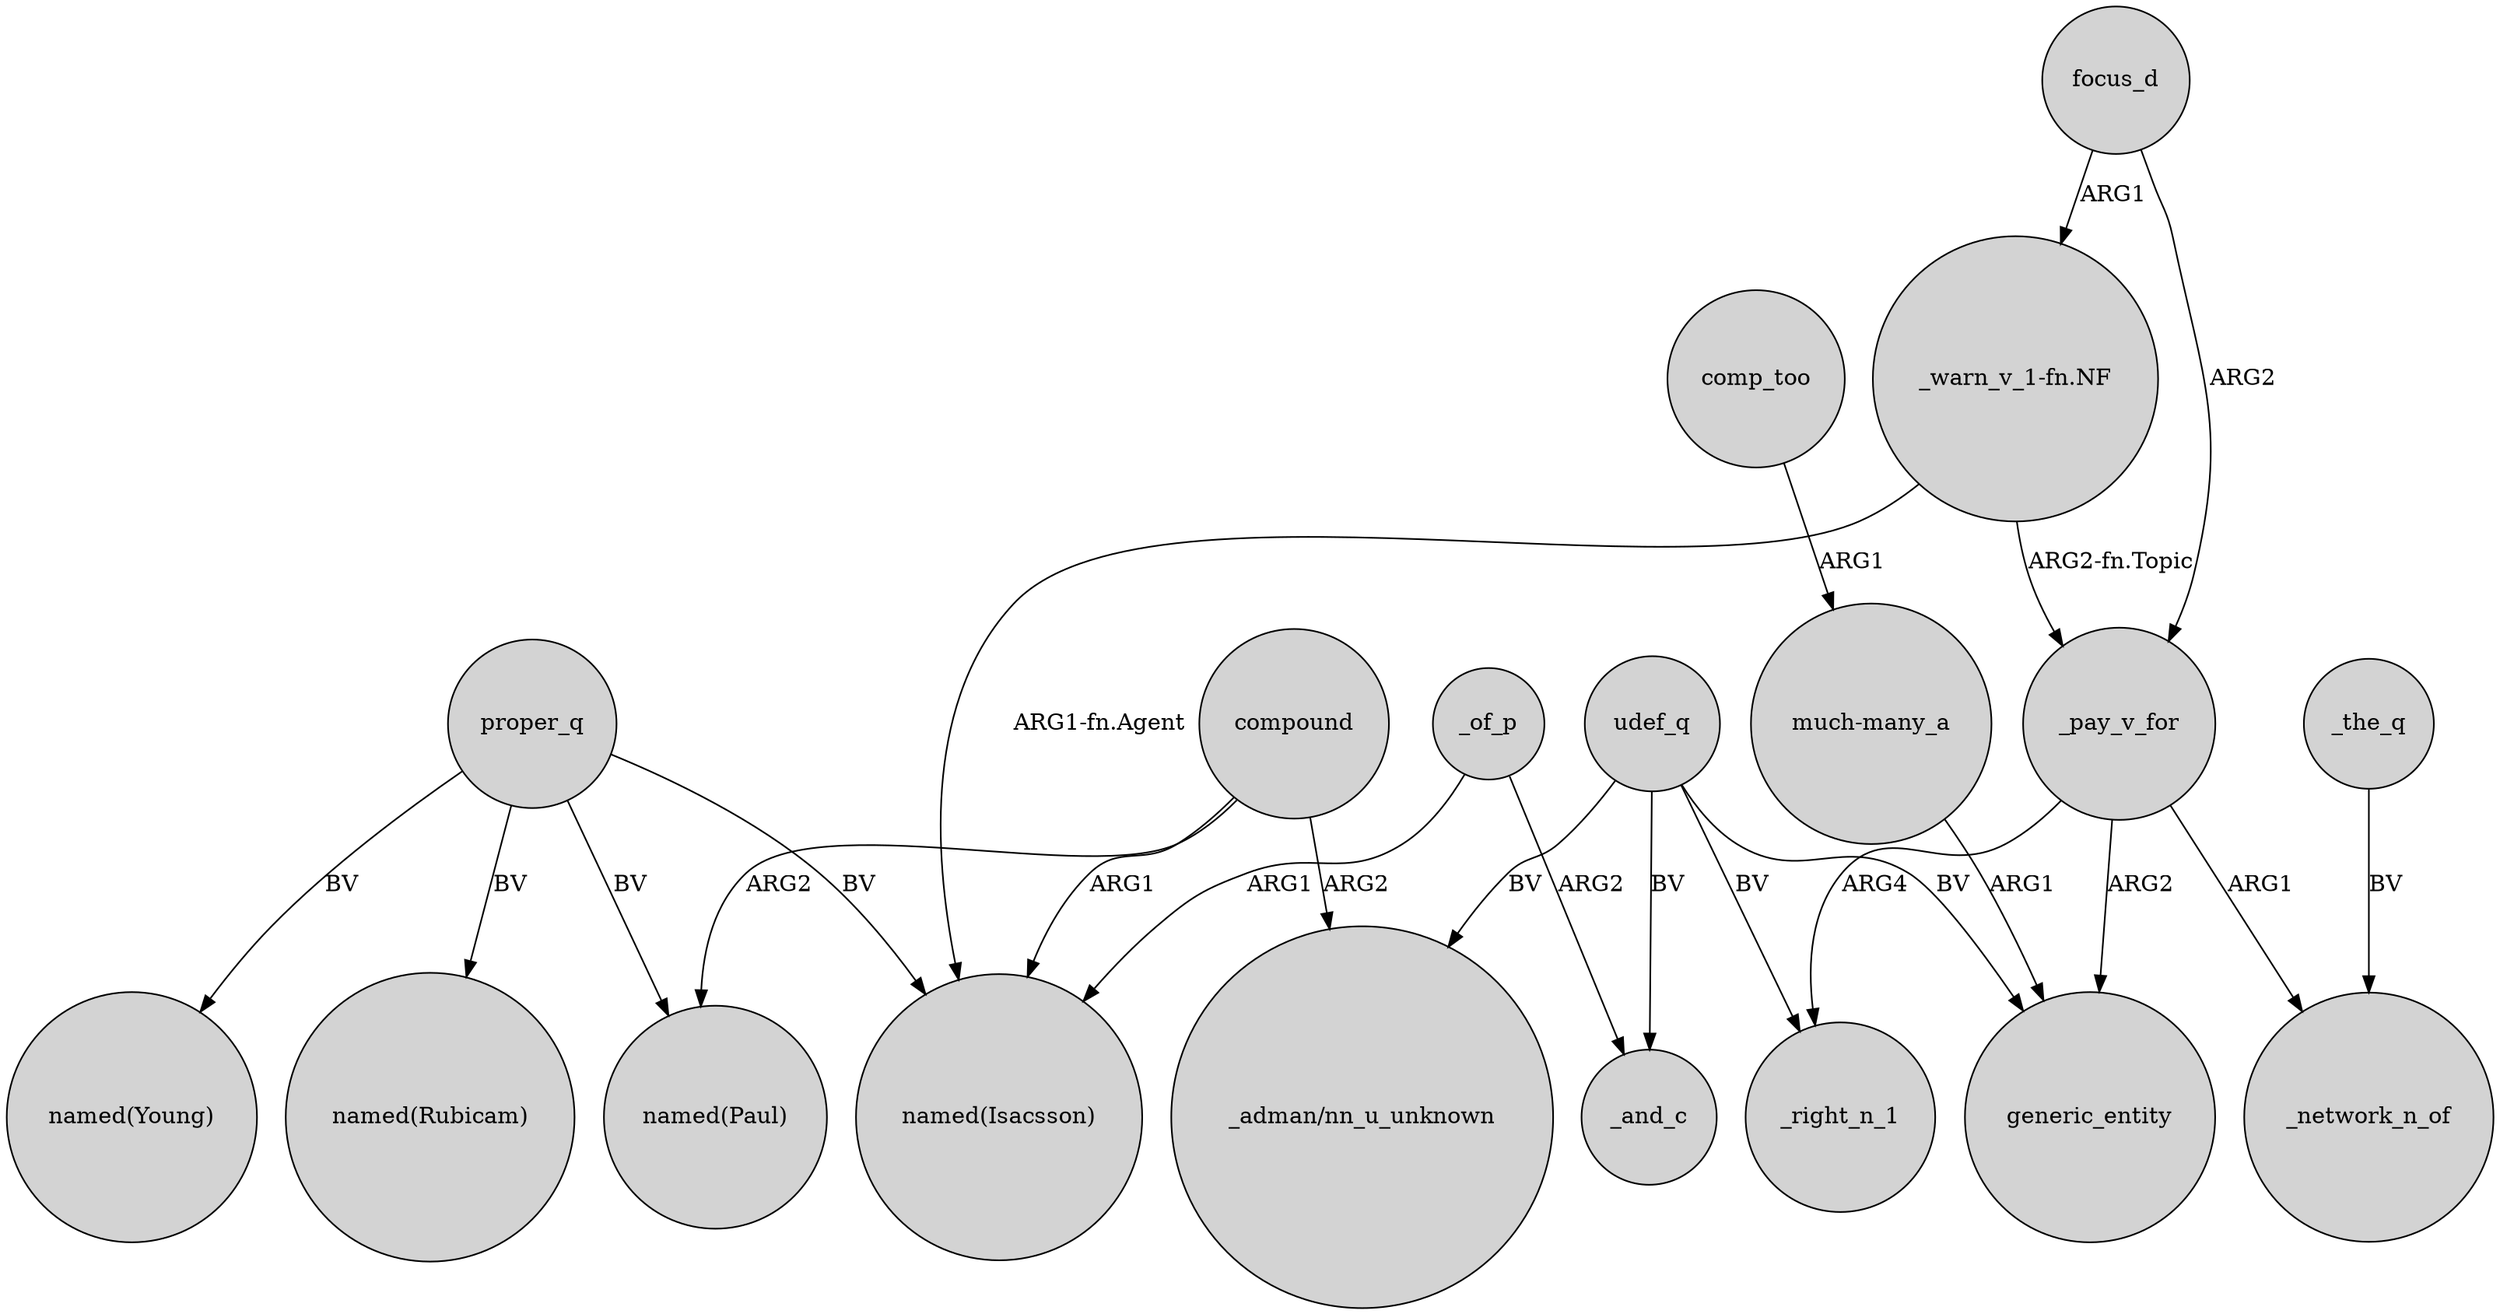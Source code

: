 digraph {
	node [shape=circle style=filled]
	proper_q -> "named(Isacsson)" [label=BV]
	udef_q -> generic_entity [label=BV]
	comp_too -> "much-many_a" [label=ARG1]
	"much-many_a" -> generic_entity [label=ARG1]
	proper_q -> "named(Rubicam)" [label=BV]
	_pay_v_for -> _right_n_1 [label=ARG4]
	"_warn_v_1-fn.NF" -> _pay_v_for [label="ARG2-fn.Topic"]
	_of_p -> _and_c [label=ARG2]
	_pay_v_for -> generic_entity [label=ARG2]
	_pay_v_for -> _network_n_of [label=ARG1]
	"_warn_v_1-fn.NF" -> "named(Isacsson)" [label="ARG1-fn.Agent"]
	udef_q -> "_adman/nn_u_unknown" [label=BV]
	proper_q -> "named(Paul)" [label=BV]
	_the_q -> _network_n_of [label=BV]
	compound -> "_adman/nn_u_unknown" [label=ARG2]
	compound -> "named(Paul)" [label=ARG2]
	udef_q -> _right_n_1 [label=BV]
	compound -> "named(Isacsson)" [label=ARG1]
	_of_p -> "named(Isacsson)" [label=ARG1]
	proper_q -> "named(Young)" [label=BV]
	focus_d -> _pay_v_for [label=ARG2]
	udef_q -> _and_c [label=BV]
	focus_d -> "_warn_v_1-fn.NF" [label=ARG1]
}
